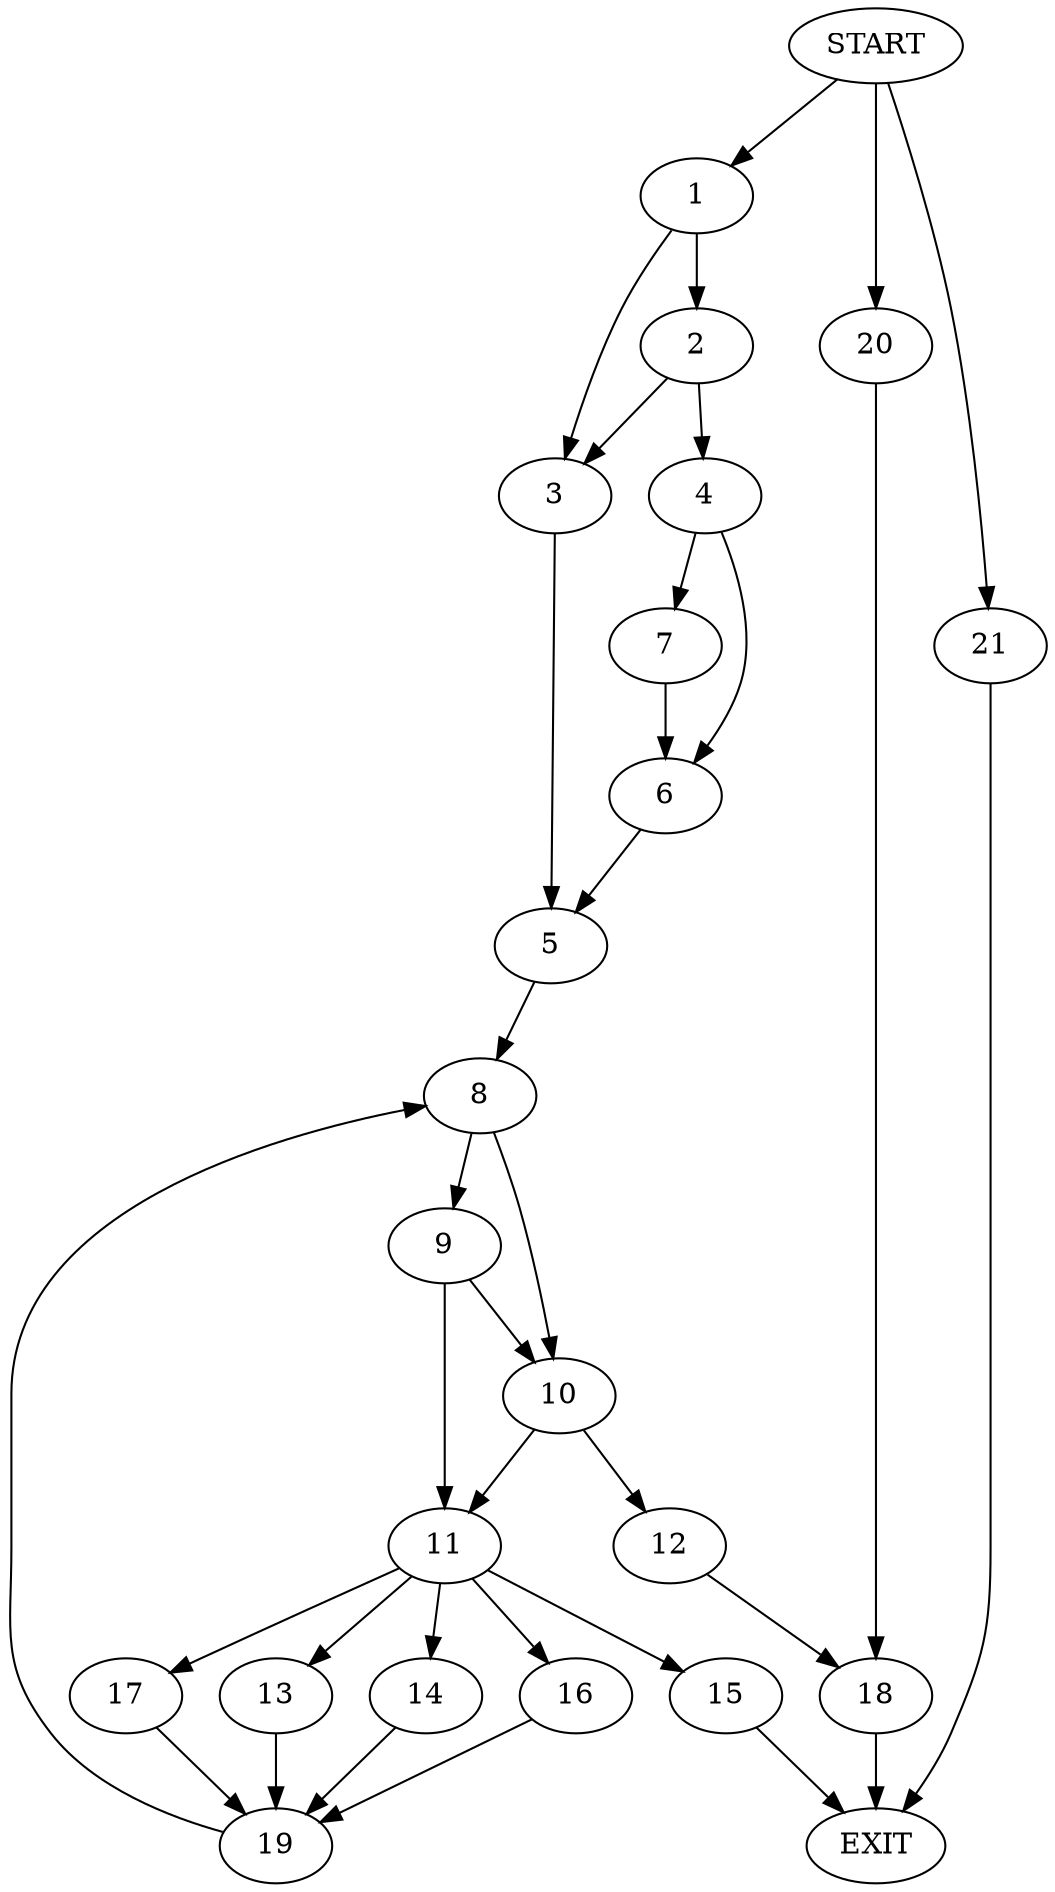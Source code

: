 digraph {
0 [label="START"];
1;
2;
3;
4;
5;
6;
7;
8;
9;
10;
11;
12;
13;
14;
15;
16;
17;
18;
19;
20;
21;
22 [label="EXIT"];
0 -> 1;
1 -> 2;
1 -> 3;
2 -> 4;
2 -> 3;
3 -> 5;
4 -> 6;
4 -> 7;
5 -> 8;
6 -> 5;
7 -> 6;
8 -> 9;
8 -> 10;
9 -> 11;
9 -> 10;
10 -> 11;
10 -> 12;
11 -> 13;
11 -> 14;
11 -> 15;
11 -> 16;
11 -> 17;
12 -> 18;
17 -> 19;
14 -> 19;
13 -> 19;
15 -> 22;
16 -> 19;
19 -> 8;
18 -> 22;
0 -> 20;
20 -> 18;
0 -> 21;
21 -> 22;
}
